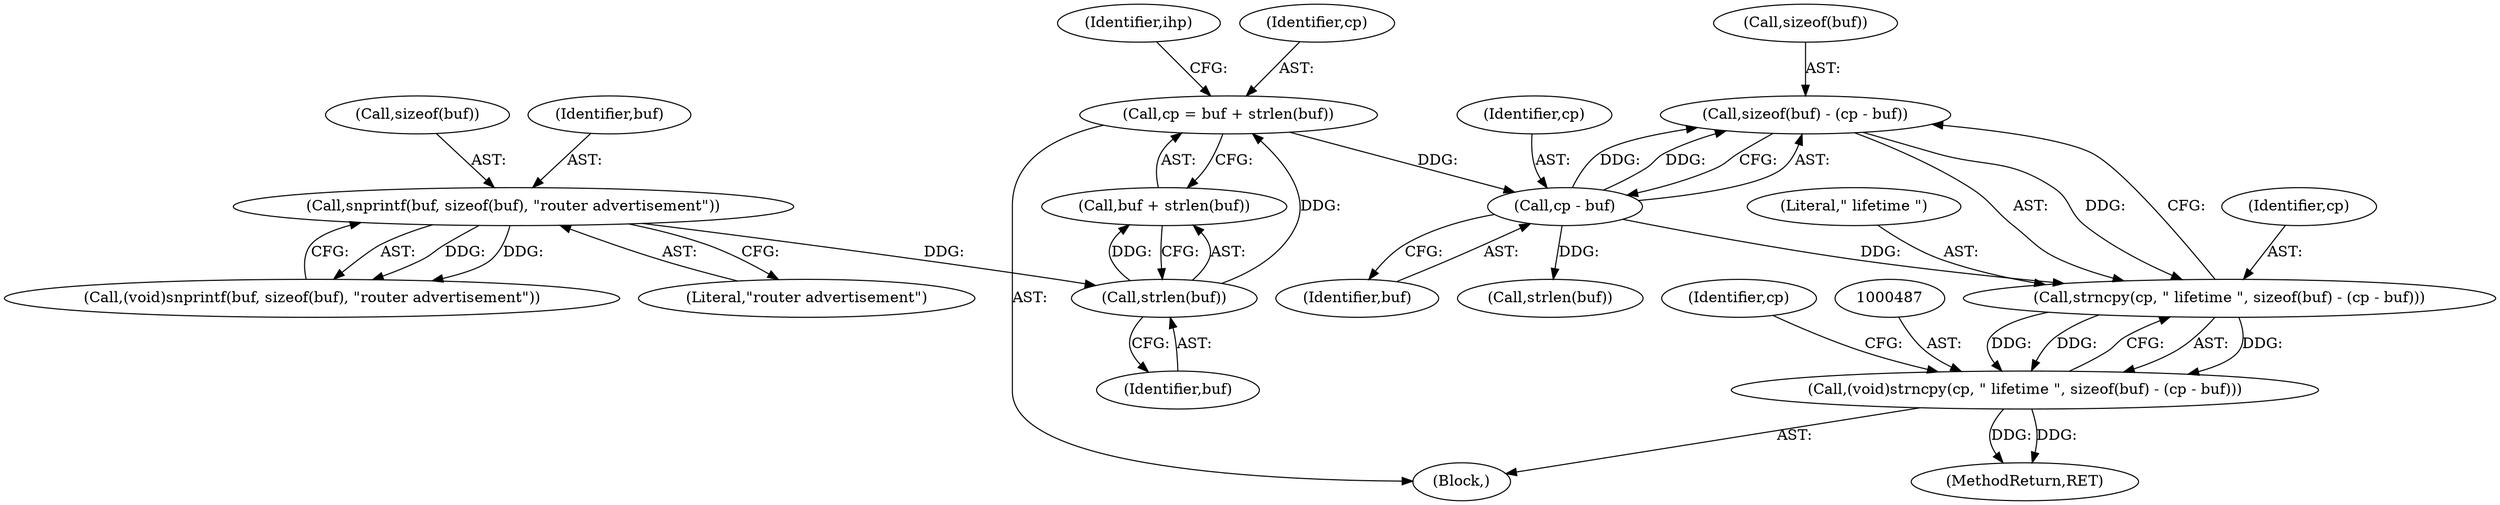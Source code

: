 digraph "0_tcpdump_2b62d1dda41590db29368ec7ba5f4faf3464765a@API" {
"1000491" [label="(Call,sizeof(buf) - (cp - buf))"];
"1000494" [label="(Call,cp - buf)"];
"1000469" [label="(Call,cp = buf + strlen(buf))"];
"1000473" [label="(Call,strlen(buf))"];
"1000464" [label="(Call,snprintf(buf, sizeof(buf), \"router advertisement\"))"];
"1000488" [label="(Call,strncpy(cp, \" lifetime \", sizeof(buf) - (cp - buf)))"];
"1000486" [label="(Call,(void)strncpy(cp, \" lifetime \", sizeof(buf) - (cp - buf)))"];
"1000469" [label="(Call,cp = buf + strlen(buf))"];
"1000489" [label="(Identifier,cp)"];
"1000490" [label="(Literal,\" lifetime \")"];
"1000491" [label="(Call,sizeof(buf) - (cp - buf))"];
"1000495" [label="(Identifier,cp)"];
"1000470" [label="(Identifier,cp)"];
"1000486" [label="(Call,(void)strncpy(cp, \" lifetime \", sizeof(buf) - (cp - buf)))"];
"1000462" [label="(Call,(void)snprintf(buf, sizeof(buf), \"router advertisement\"))"];
"1000492" [label="(Call,sizeof(buf))"];
"1000498" [label="(Identifier,cp)"];
"1000494" [label="(Call,cp - buf)"];
"1000476" [label="(Identifier,ihp)"];
"1000456" [label="(Block,)"];
"1000473" [label="(Call,strlen(buf))"];
"1000474" [label="(Identifier,buf)"];
"1000465" [label="(Identifier,buf)"];
"1000468" [label="(Literal,\"router advertisement\")"];
"1000501" [label="(Call,strlen(buf))"];
"1000466" [label="(Call,sizeof(buf))"];
"1000496" [label="(Identifier,buf)"];
"1000464" [label="(Call,snprintf(buf, sizeof(buf), \"router advertisement\"))"];
"1001260" [label="(MethodReturn,RET)"];
"1000471" [label="(Call,buf + strlen(buf))"];
"1000488" [label="(Call,strncpy(cp, \" lifetime \", sizeof(buf) - (cp - buf)))"];
"1000491" -> "1000488"  [label="AST: "];
"1000491" -> "1000494"  [label="CFG: "];
"1000492" -> "1000491"  [label="AST: "];
"1000494" -> "1000491"  [label="AST: "];
"1000488" -> "1000491"  [label="CFG: "];
"1000491" -> "1000488"  [label="DDG: "];
"1000494" -> "1000491"  [label="DDG: "];
"1000494" -> "1000491"  [label="DDG: "];
"1000494" -> "1000496"  [label="CFG: "];
"1000495" -> "1000494"  [label="AST: "];
"1000496" -> "1000494"  [label="AST: "];
"1000494" -> "1000488"  [label="DDG: "];
"1000469" -> "1000494"  [label="DDG: "];
"1000494" -> "1000501"  [label="DDG: "];
"1000469" -> "1000456"  [label="AST: "];
"1000469" -> "1000471"  [label="CFG: "];
"1000470" -> "1000469"  [label="AST: "];
"1000471" -> "1000469"  [label="AST: "];
"1000476" -> "1000469"  [label="CFG: "];
"1000473" -> "1000469"  [label="DDG: "];
"1000473" -> "1000471"  [label="AST: "];
"1000473" -> "1000474"  [label="CFG: "];
"1000474" -> "1000473"  [label="AST: "];
"1000471" -> "1000473"  [label="CFG: "];
"1000473" -> "1000471"  [label="DDG: "];
"1000464" -> "1000473"  [label="DDG: "];
"1000464" -> "1000462"  [label="AST: "];
"1000464" -> "1000468"  [label="CFG: "];
"1000465" -> "1000464"  [label="AST: "];
"1000466" -> "1000464"  [label="AST: "];
"1000468" -> "1000464"  [label="AST: "];
"1000462" -> "1000464"  [label="CFG: "];
"1000464" -> "1000462"  [label="DDG: "];
"1000464" -> "1000462"  [label="DDG: "];
"1000488" -> "1000486"  [label="AST: "];
"1000489" -> "1000488"  [label="AST: "];
"1000490" -> "1000488"  [label="AST: "];
"1000486" -> "1000488"  [label="CFG: "];
"1000488" -> "1000486"  [label="DDG: "];
"1000488" -> "1000486"  [label="DDG: "];
"1000488" -> "1000486"  [label="DDG: "];
"1000486" -> "1000456"  [label="AST: "];
"1000487" -> "1000486"  [label="AST: "];
"1000498" -> "1000486"  [label="CFG: "];
"1000486" -> "1001260"  [label="DDG: "];
"1000486" -> "1001260"  [label="DDG: "];
}
